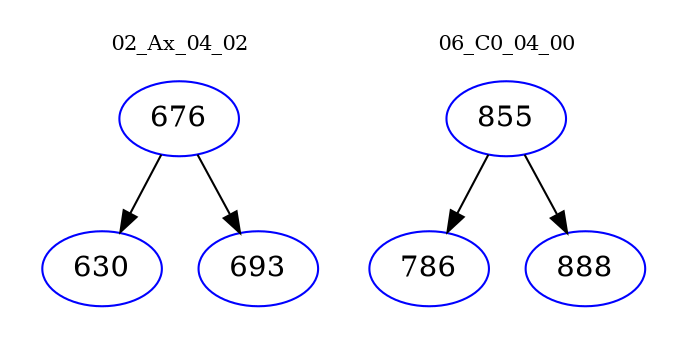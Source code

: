 digraph{
subgraph cluster_0 {
color = white
label = "02_Ax_04_02";
fontsize=10;
T0_676 [label="676", color="blue"]
T0_676 -> T0_630 [color="black"]
T0_630 [label="630", color="blue"]
T0_676 -> T0_693 [color="black"]
T0_693 [label="693", color="blue"]
}
subgraph cluster_1 {
color = white
label = "06_C0_04_00";
fontsize=10;
T1_855 [label="855", color="blue"]
T1_855 -> T1_786 [color="black"]
T1_786 [label="786", color="blue"]
T1_855 -> T1_888 [color="black"]
T1_888 [label="888", color="blue"]
}
}
